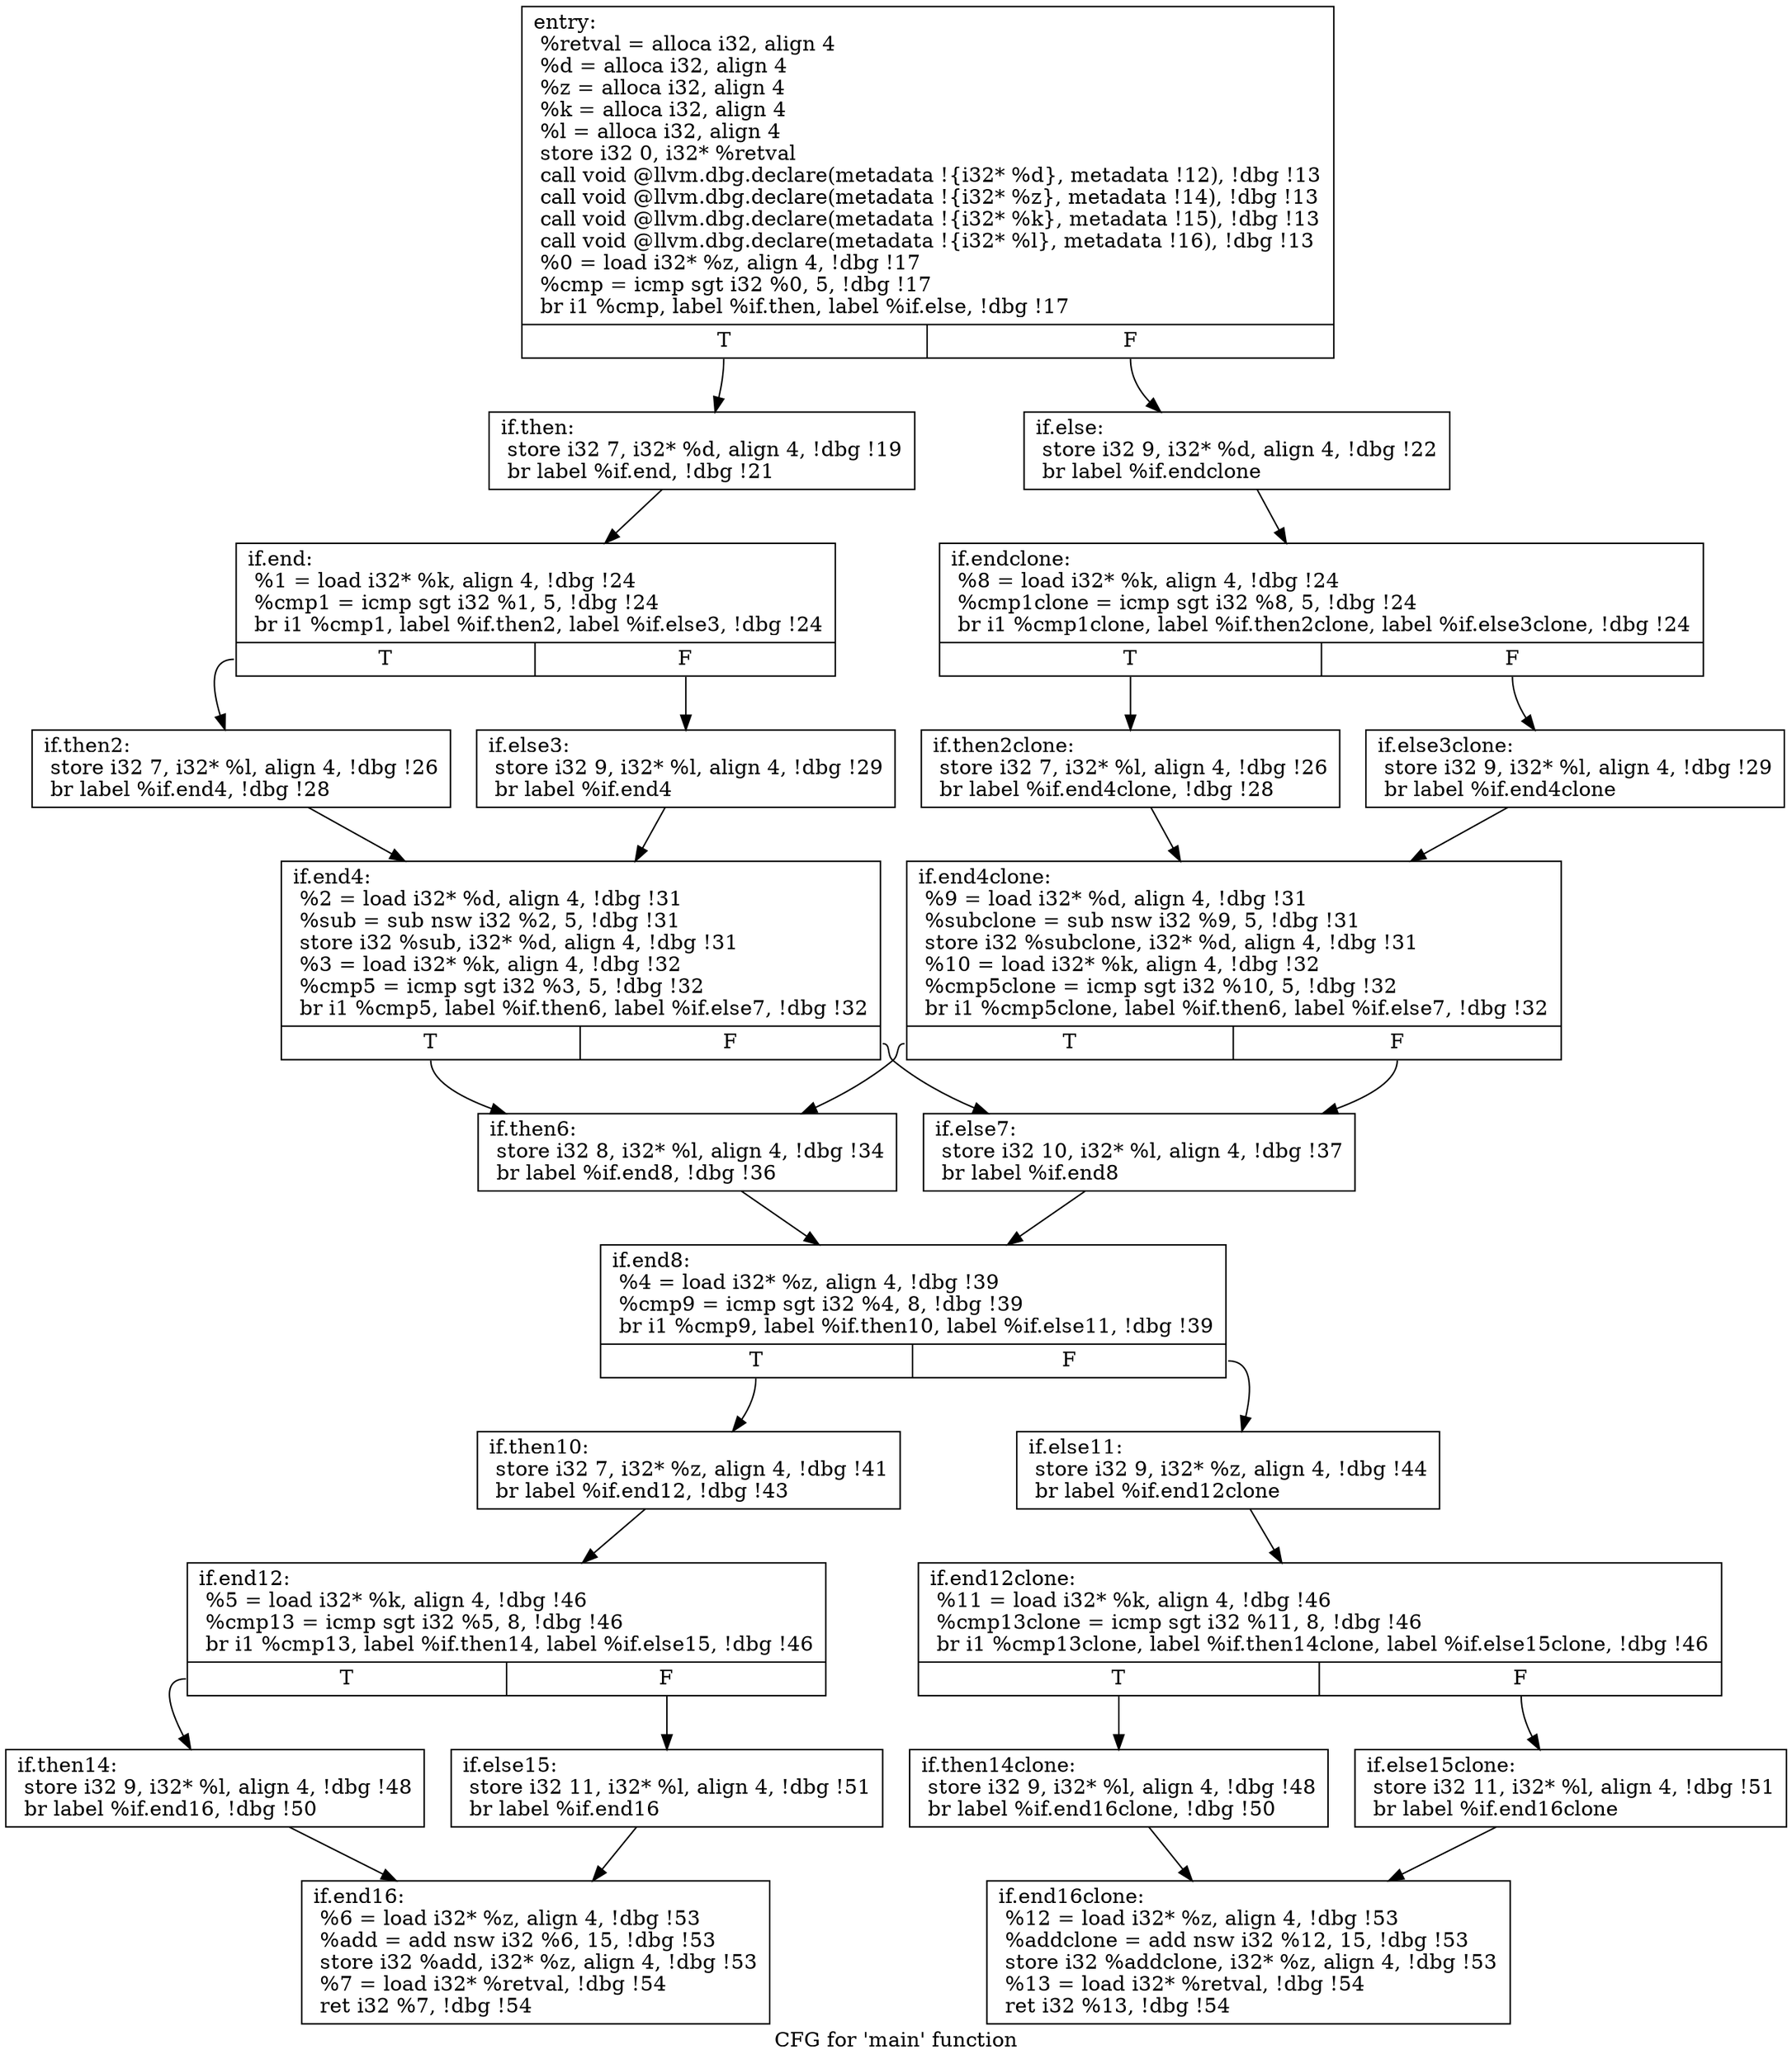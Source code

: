 digraph "CFG for 'main' function" {
	label="CFG for 'main' function";

	Node0x2f16170 [shape=record,label="{entry:\l  %retval = alloca i32, align 4\l  %d = alloca i32, align 4\l  %z = alloca i32, align 4\l  %k = alloca i32, align 4\l  %l = alloca i32, align 4\l  store i32 0, i32* %retval\l  call void @llvm.dbg.declare(metadata !\{i32* %d\}, metadata !12), !dbg !13\l  call void @llvm.dbg.declare(metadata !\{i32* %z\}, metadata !14), !dbg !13\l  call void @llvm.dbg.declare(metadata !\{i32* %k\}, metadata !15), !dbg !13\l  call void @llvm.dbg.declare(metadata !\{i32* %l\}, metadata !16), !dbg !13\l  %0 = load i32* %z, align 4, !dbg !17\l  %cmp = icmp sgt i32 %0, 5, !dbg !17\l  br i1 %cmp, label %if.then, label %if.else, !dbg !17\l|{<s0>T|<s1>F}}"];
	Node0x2f16170:s0 -> Node0x2f161d0;
	Node0x2f16170:s1 -> Node0x2f16230;
	Node0x2f161d0 [shape=record,label="{if.then:                                          \l  store i32 7, i32* %d, align 4, !dbg !19\l  br label %if.end, !dbg !21\l}"];
	Node0x2f161d0 -> Node0x2f16290;
	Node0x2f16230 [shape=record,label="{if.else:                                          \l  store i32 9, i32* %d, align 4, !dbg !22\l  br label %if.endclone\l}"];
	Node0x2f16230 -> Node0x2f309e0;
	Node0x2f16290 [shape=record,label="{if.end:                                           \l  %1 = load i32* %k, align 4, !dbg !24\l  %cmp1 = icmp sgt i32 %1, 5, !dbg !24\l  br i1 %cmp1, label %if.then2, label %if.else3, !dbg !24\l|{<s0>T|<s1>F}}"];
	Node0x2f16290:s0 -> Node0x2f162f0;
	Node0x2f16290:s1 -> Node0x2f16350;
	Node0x2f162f0 [shape=record,label="{if.then2:                                         \l  store i32 7, i32* %l, align 4, !dbg !26\l  br label %if.end4, !dbg !28\l}"];
	Node0x2f162f0 -> Node0x2f163b0;
	Node0x2f16350 [shape=record,label="{if.else3:                                         \l  store i32 9, i32* %l, align 4, !dbg !29\l  br label %if.end4\l}"];
	Node0x2f16350 -> Node0x2f163b0;
	Node0x2f163b0 [shape=record,label="{if.end4:                                          \l  %2 = load i32* %d, align 4, !dbg !31\l  %sub = sub nsw i32 %2, 5, !dbg !31\l  store i32 %sub, i32* %d, align 4, !dbg !31\l  %3 = load i32* %k, align 4, !dbg !32\l  %cmp5 = icmp sgt i32 %3, 5, !dbg !32\l  br i1 %cmp5, label %if.then6, label %if.else7, !dbg !32\l|{<s0>T|<s1>F}}"];
	Node0x2f163b0:s0 -> Node0x2f16410;
	Node0x2f163b0:s1 -> Node0x2f16470;
	Node0x2f16410 [shape=record,label="{if.then6:                                         \l  store i32 8, i32* %l, align 4, !dbg !34\l  br label %if.end8, !dbg !36\l}"];
	Node0x2f16410 -> Node0x2f164d0;
	Node0x2f16470 [shape=record,label="{if.else7:                                         \l  store i32 10, i32* %l, align 4, !dbg !37\l  br label %if.end8\l}"];
	Node0x2f16470 -> Node0x2f164d0;
	Node0x2f164d0 [shape=record,label="{if.end8:                                          \l  %4 = load i32* %z, align 4, !dbg !39\l  %cmp9 = icmp sgt i32 %4, 8, !dbg !39\l  br i1 %cmp9, label %if.then10, label %if.else11, !dbg !39\l|{<s0>T|<s1>F}}"];
	Node0x2f164d0:s0 -> Node0x2f16530;
	Node0x2f164d0:s1 -> Node0x2f16590;
	Node0x2f16530 [shape=record,label="{if.then10:                                        \l  store i32 7, i32* %z, align 4, !dbg !41\l  br label %if.end12, !dbg !43\l}"];
	Node0x2f16530 -> Node0x2f165f0;
	Node0x2f16590 [shape=record,label="{if.else11:                                        \l  store i32 9, i32* %z, align 4, !dbg !44\l  br label %if.end12clone\l}"];
	Node0x2f16590 -> Node0x2f31280;
	Node0x2f165f0 [shape=record,label="{if.end12:                                         \l  %5 = load i32* %k, align 4, !dbg !46\l  %cmp13 = icmp sgt i32 %5, 8, !dbg !46\l  br i1 %cmp13, label %if.then14, label %if.else15, !dbg !46\l|{<s0>T|<s1>F}}"];
	Node0x2f165f0:s0 -> Node0x2f16650;
	Node0x2f165f0:s1 -> Node0x2f166b0;
	Node0x2f16650 [shape=record,label="{if.then14:                                        \l  store i32 9, i32* %l, align 4, !dbg !48\l  br label %if.end16, !dbg !50\l}"];
	Node0x2f16650 -> Node0x2f16710;
	Node0x2f166b0 [shape=record,label="{if.else15:                                        \l  store i32 11, i32* %l, align 4, !dbg !51\l  br label %if.end16\l}"];
	Node0x2f166b0 -> Node0x2f16710;
	Node0x2f16710 [shape=record,label="{if.end16:                                         \l  %6 = load i32* %z, align 4, !dbg !53\l  %add = add nsw i32 %6, 15, !dbg !53\l  store i32 %add, i32* %z, align 4, !dbg !53\l  %7 = load i32* %retval, !dbg !54\l  ret i32 %7, !dbg !54\l}"];
	Node0x2f309e0 [shape=record,label="{if.endclone:                                      \l  %8 = load i32* %k, align 4, !dbg !24\l  %cmp1clone = icmp sgt i32 %8, 5, !dbg !24\l  br i1 %cmp1clone, label %if.then2clone, label %if.else3clone, !dbg !24\l|{<s0>T|<s1>F}}"];
	Node0x2f309e0:s0 -> Node0x2f30ca0;
	Node0x2f309e0:s1 -> Node0x2f30ec0;
	Node0x2f30ca0 [shape=record,label="{if.then2clone:                                    \l  store i32 7, i32* %l, align 4, !dbg !26\l  br label %if.end4clone, !dbg !28\l}"];
	Node0x2f30ca0 -> Node0x2f310b0;
	Node0x2f30ec0 [shape=record,label="{if.else3clone:                                    \l  store i32 9, i32* %l, align 4, !dbg !29\l  br label %if.end4clone\l}"];
	Node0x2f30ec0 -> Node0x2f310b0;
	Node0x2f310b0 [shape=record,label="{if.end4clone:                                     \l  %9 = load i32* %d, align 4, !dbg !31\l  %subclone = sub nsw i32 %9, 5, !dbg !31\l  store i32 %subclone, i32* %d, align 4, !dbg !31\l  %10 = load i32* %k, align 4, !dbg !32\l  %cmp5clone = icmp sgt i32 %10, 5, !dbg !32\l  br i1 %cmp5clone, label %if.then6, label %if.else7, !dbg !32\l|{<s0>T|<s1>F}}"];
	Node0x2f310b0:s0 -> Node0x2f16410;
	Node0x2f310b0:s1 -> Node0x2f16470;
	Node0x2f31280 [shape=record,label="{if.end12clone:                                    \l  %11 = load i32* %k, align 4, !dbg !46\l  %cmp13clone = icmp sgt i32 %11, 8, !dbg !46\l  br i1 %cmp13clone, label %if.then14clone, label %if.else15clone, !dbg !46\l|{<s0>T|<s1>F}}"];
	Node0x2f31280:s0 -> Node0x2f31a70;
	Node0x2f31280:s1 -> Node0x2f31cc0;
	Node0x2f31a70 [shape=record,label="{if.then14clone:                                   \l  store i32 9, i32* %l, align 4, !dbg !48\l  br label %if.end16clone, !dbg !50\l}"];
	Node0x2f31a70 -> Node0x2f31eb0;
	Node0x2f31cc0 [shape=record,label="{if.else15clone:                                   \l  store i32 11, i32* %l, align 4, !dbg !51\l  br label %if.end16clone\l}"];
	Node0x2f31cc0 -> Node0x2f31eb0;
	Node0x2f31eb0 [shape=record,label="{if.end16clone:                                    \l  %12 = load i32* %z, align 4, !dbg !53\l  %addclone = add nsw i32 %12, 15, !dbg !53\l  store i32 %addclone, i32* %z, align 4, !dbg !53\l  %13 = load i32* %retval, !dbg !54\l  ret i32 %13, !dbg !54\l}"];
}
